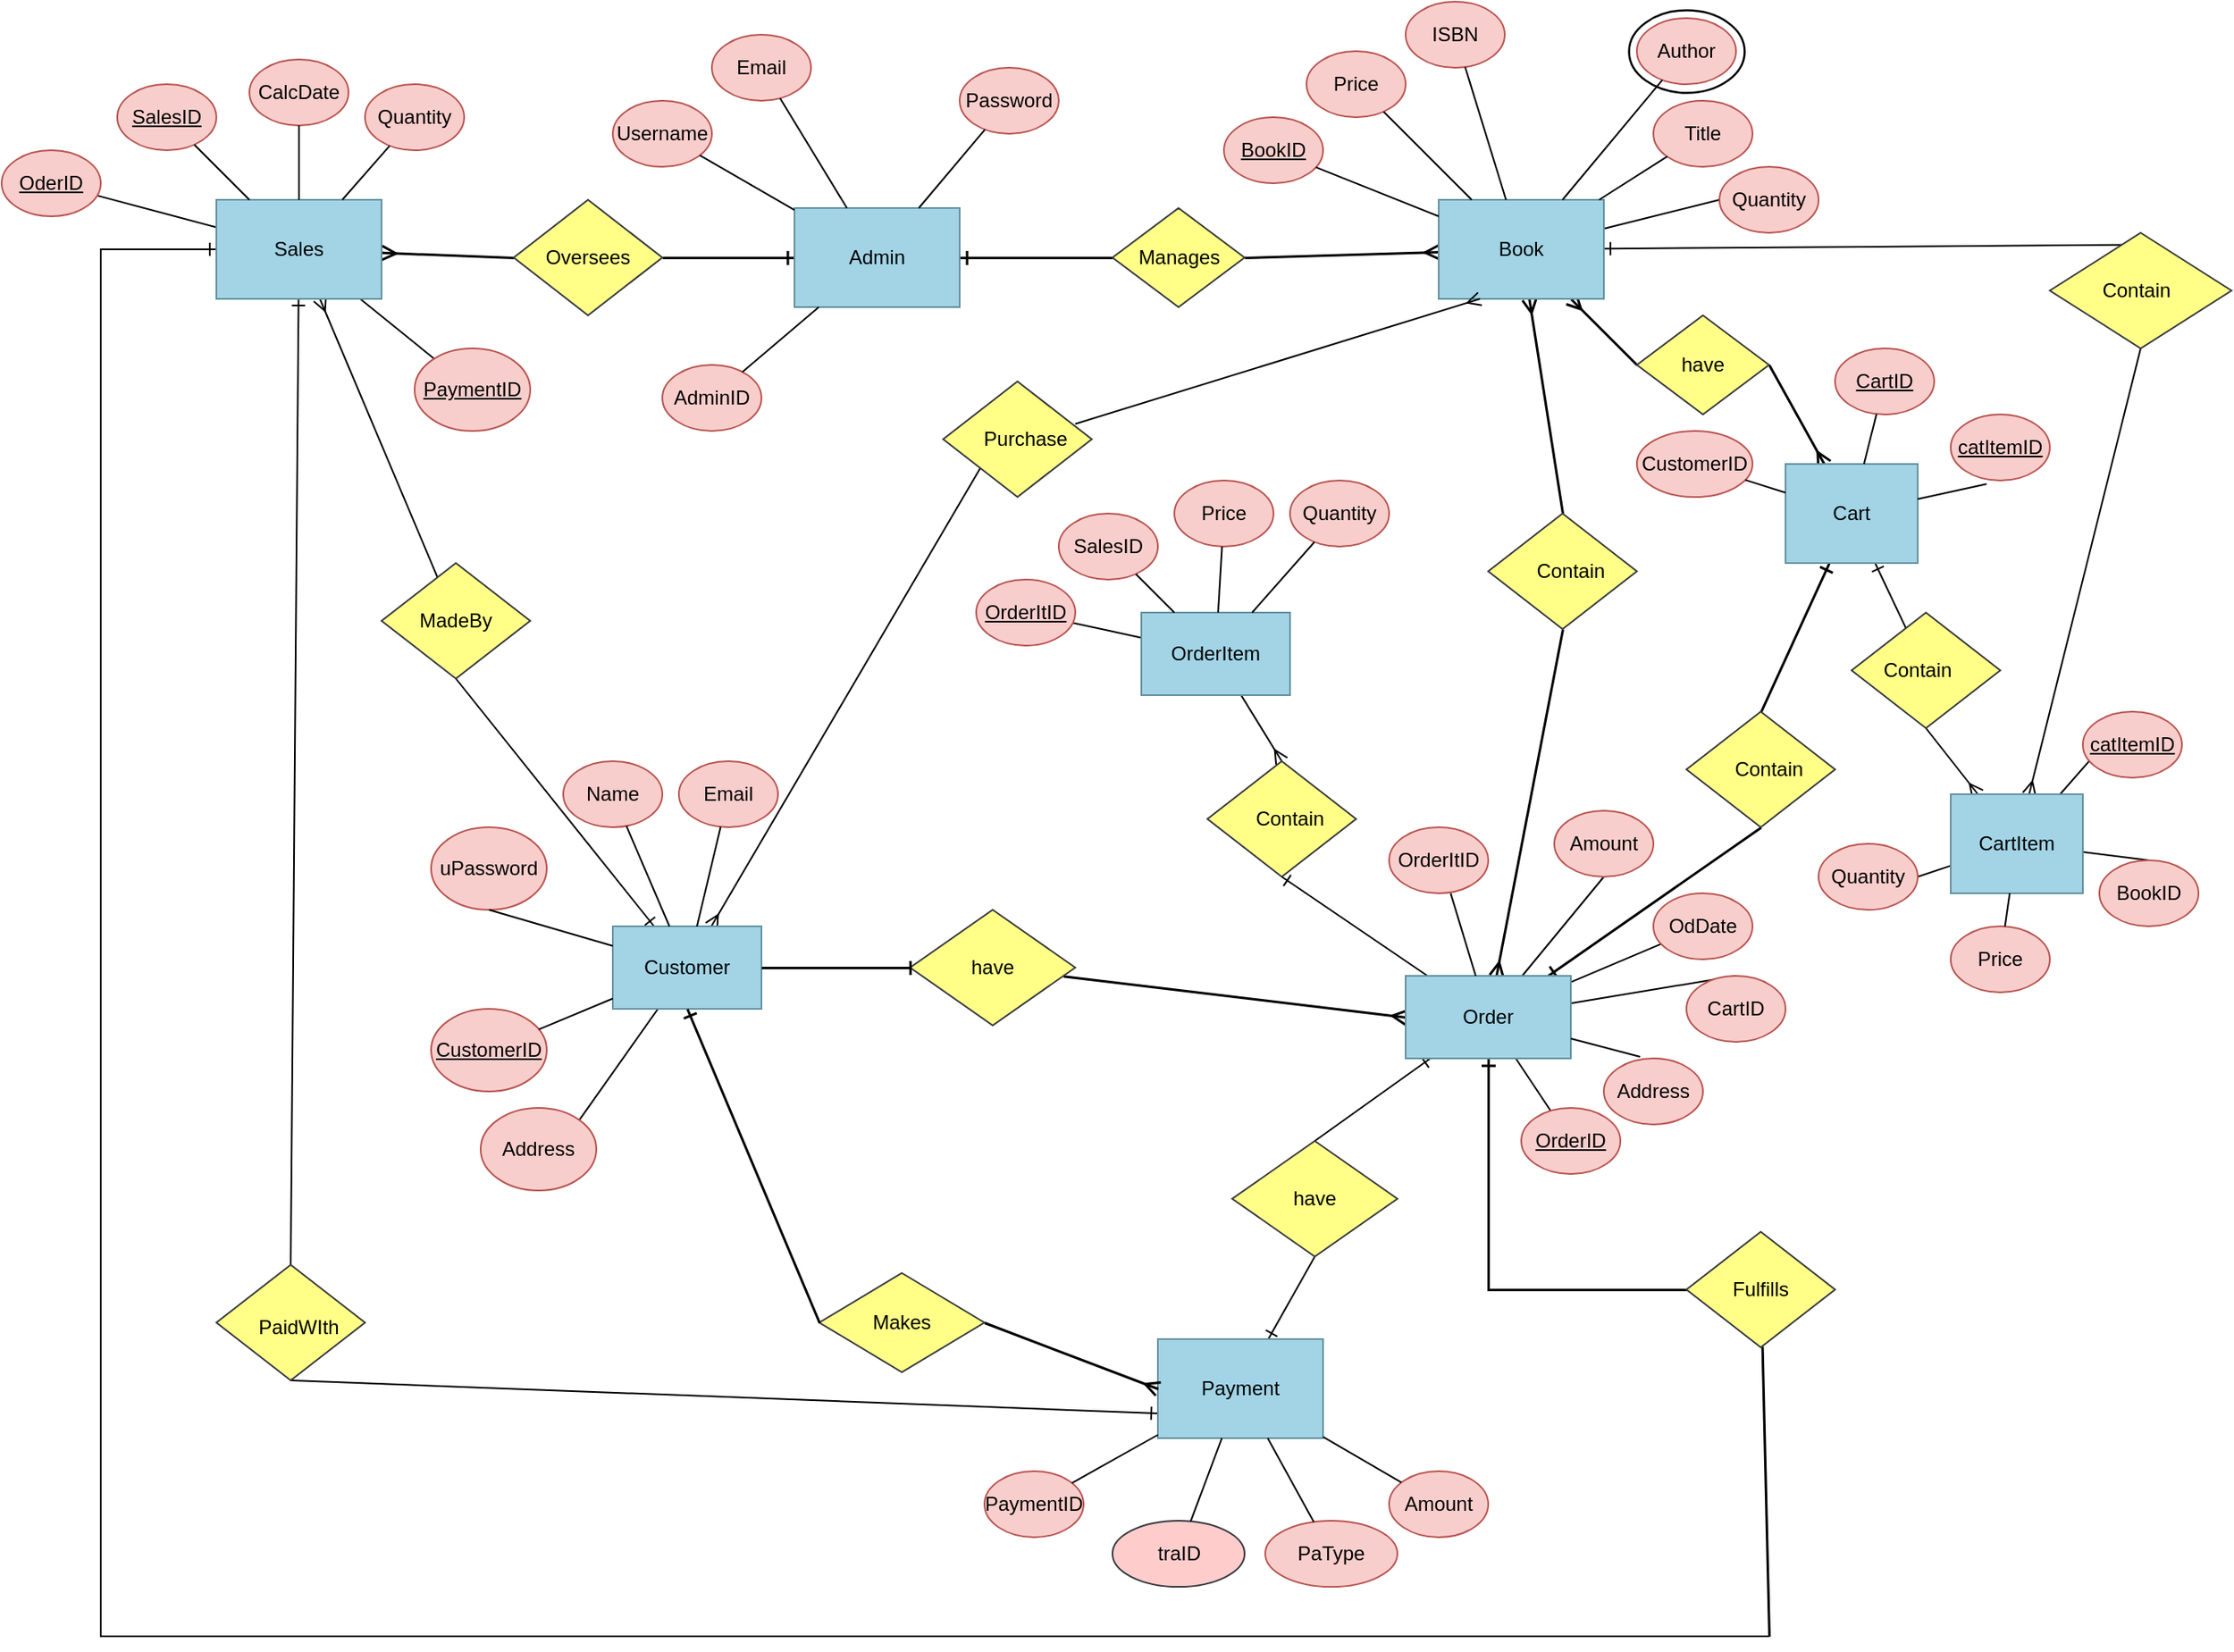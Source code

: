 <mxfile version="26.0.5">
  <diagram name="Page-1" id="VzPi_mZF306RNUpzEbAS">
    <mxGraphModel dx="636" dy="353" grid="1" gridSize="10" guides="1" tooltips="1" connect="1" arrows="1" fold="1" page="0" pageScale="1" pageWidth="980" pageHeight="1390" math="0" shadow="0">
      <root>
        <mxCell id="0" />
        <mxCell id="1" parent="0" />
        <mxCell id="8l0DwlecuzsKciULGluX-1" style="rounded=0;orthogonalLoop=1;jettySize=auto;html=1;endArrow=ERone;endFill=0;strokeWidth=1.5;exitX=1;exitY=0.5;exitDx=0;exitDy=0;" parent="1" source="8l0DwlecuzsKciULGluX-96" target="8l0DwlecuzsKciULGluX-4" edge="1">
          <mxGeometry relative="1" as="geometry" />
        </mxCell>
        <mxCell id="8l0DwlecuzsKciULGluX-3" style="rounded=0;orthogonalLoop=1;jettySize=auto;html=1;endArrow=ERone;endFill=0;strokeWidth=1.5;" parent="1" source="8l0DwlecuzsKciULGluX-13" target="8l0DwlecuzsKciULGluX-4" edge="1">
          <mxGeometry relative="1" as="geometry" />
        </mxCell>
        <mxCell id="8l0DwlecuzsKciULGluX-4" value="Admin" style="rounded=0;whiteSpace=wrap;html=1;fillColor=#a2d4e6;strokeColor=#63919f;" parent="1" vertex="1">
          <mxGeometry x="520" y="285" width="100" height="60" as="geometry" />
        </mxCell>
        <mxCell id="8l0DwlecuzsKciULGluX-5" value="AdminID" style="ellipse;whiteSpace=wrap;html=1;fillColor=#f8cecc;strokeColor=#b85450;" parent="1" vertex="1">
          <mxGeometry x="440" y="380" width="60" height="40" as="geometry" />
        </mxCell>
        <mxCell id="8l0DwlecuzsKciULGluX-6" style="endArrow=none;endFill=0;" parent="1" source="8l0DwlecuzsKciULGluX-4" target="8l0DwlecuzsKciULGluX-5" edge="1">
          <mxGeometry relative="1" as="geometry" />
        </mxCell>
        <mxCell id="8l0DwlecuzsKciULGluX-7" value="Username" style="ellipse;whiteSpace=wrap;html=1;fillColor=#f8cecc;strokeColor=#b85450;" parent="1" vertex="1">
          <mxGeometry x="410" y="220" width="60" height="40" as="geometry" />
        </mxCell>
        <mxCell id="8l0DwlecuzsKciULGluX-8" style="endArrow=none;endFill=0;" parent="1" source="8l0DwlecuzsKciULGluX-4" target="8l0DwlecuzsKciULGluX-7" edge="1">
          <mxGeometry relative="1" as="geometry" />
        </mxCell>
        <mxCell id="8l0DwlecuzsKciULGluX-9" value="Email" style="ellipse;whiteSpace=wrap;html=1;fillColor=#f8cecc;strokeColor=#b85450;" parent="1" vertex="1">
          <mxGeometry x="470" y="180" width="60" height="40" as="geometry" />
        </mxCell>
        <mxCell id="8l0DwlecuzsKciULGluX-10" style="endArrow=none;endFill=0;" parent="1" source="8l0DwlecuzsKciULGluX-4" target="8l0DwlecuzsKciULGluX-9" edge="1">
          <mxGeometry relative="1" as="geometry" />
        </mxCell>
        <mxCell id="8l0DwlecuzsKciULGluX-11" value="Password" style="ellipse;whiteSpace=wrap;html=1;fillColor=#f8cecc;strokeColor=#b85450;" parent="1" vertex="1">
          <mxGeometry x="620" y="200" width="60" height="40" as="geometry" />
        </mxCell>
        <mxCell id="8l0DwlecuzsKciULGluX-12" style="endArrow=none;endFill=0;" parent="1" source="8l0DwlecuzsKciULGluX-4" target="8l0DwlecuzsKciULGluX-11" edge="1">
          <mxGeometry relative="1" as="geometry" />
        </mxCell>
        <mxCell id="8l0DwlecuzsKciULGluX-13" value="Manages" style="rhombus;whiteSpace=wrap;html=1;fillColor=#ffff88;strokeColor=#36393d;" parent="1" vertex="1">
          <mxGeometry x="712.5" y="285" width="80" height="60" as="geometry" />
        </mxCell>
        <mxCell id="8l0DwlecuzsKciULGluX-14" style="rounded=0;orthogonalLoop=1;jettySize=auto;html=1;endArrow=ERmany;endFill=0;exitX=0;exitY=0.5;exitDx=0;exitDy=0;strokeWidth=1.5;" parent="1" source="8l0DwlecuzsKciULGluX-68" target="8l0DwlecuzsKciULGluX-20" edge="1">
          <mxGeometry relative="1" as="geometry" />
        </mxCell>
        <mxCell id="8l0DwlecuzsKciULGluX-16" style="rounded=0;orthogonalLoop=1;jettySize=auto;html=1;endArrow=ERmany;endFill=0;exitX=0.5;exitY=0;exitDx=0;exitDy=0;strokeWidth=1.5;" parent="1" source="8l0DwlecuzsKciULGluX-114" target="8l0DwlecuzsKciULGluX-20" edge="1">
          <mxGeometry relative="1" as="geometry" />
        </mxCell>
        <mxCell id="8l0DwlecuzsKciULGluX-17" style="rounded=0;orthogonalLoop=1;jettySize=auto;html=1;endArrow=ERmany;endFill=0;exitX=1;exitY=0.5;exitDx=0;exitDy=0;strokeWidth=1.5;" parent="1" source="8l0DwlecuzsKciULGluX-13" target="8l0DwlecuzsKciULGluX-20" edge="1">
          <mxGeometry relative="1" as="geometry" />
        </mxCell>
        <mxCell id="8l0DwlecuzsKciULGluX-18" style="rounded=0;orthogonalLoop=1;jettySize=auto;html=1;entryX=0;entryY=0.5;entryDx=0;entryDy=0;endArrow=none;endFill=0;" parent="1" source="8l0DwlecuzsKciULGluX-20" target="8l0DwlecuzsKciULGluX-159" edge="1">
          <mxGeometry relative="1" as="geometry" />
        </mxCell>
        <mxCell id="8l0DwlecuzsKciULGluX-19" style="rounded=0;orthogonalLoop=1;jettySize=auto;html=1;endArrow=ERone;endFill=0;exitX=0.527;exitY=0.103;exitDx=0;exitDy=0;exitPerimeter=0;" parent="1" source="8l0DwlecuzsKciULGluX-162" target="8l0DwlecuzsKciULGluX-20" edge="1">
          <mxGeometry relative="1" as="geometry">
            <mxPoint x="1330" y="290" as="sourcePoint" />
          </mxGeometry>
        </mxCell>
        <mxCell id="8l0DwlecuzsKciULGluX-20" value="Book" style="rounded=0;whiteSpace=wrap;html=1;fillColor=#a2d4e6;strokeColor=#63919f;" parent="1" vertex="1">
          <mxGeometry x="910" y="280" width="100" height="60" as="geometry" />
        </mxCell>
        <mxCell id="8l0DwlecuzsKciULGluX-21" value="&lt;u&gt;BookID&lt;/u&gt;" style="ellipse;whiteSpace=wrap;html=1;fillColor=#f8cecc;strokeColor=#b85450;" parent="1" vertex="1">
          <mxGeometry x="780" y="230" width="60" height="40" as="geometry" />
        </mxCell>
        <mxCell id="8l0DwlecuzsKciULGluX-22" style="endArrow=none;endFill=0;" parent="1" source="8l0DwlecuzsKciULGluX-20" target="8l0DwlecuzsKciULGluX-21" edge="1">
          <mxGeometry relative="1" as="geometry" />
        </mxCell>
        <mxCell id="8l0DwlecuzsKciULGluX-23" value="Title" style="ellipse;whiteSpace=wrap;html=1;fillColor=#f8cecc;strokeColor=#b85450;" parent="1" vertex="1">
          <mxGeometry x="1040" y="220" width="60" height="40" as="geometry" />
        </mxCell>
        <mxCell id="8l0DwlecuzsKciULGluX-24" style="endArrow=none;endFill=0;" parent="1" source="8l0DwlecuzsKciULGluX-20" target="8l0DwlecuzsKciULGluX-23" edge="1">
          <mxGeometry relative="1" as="geometry" />
        </mxCell>
        <mxCell id="8l0DwlecuzsKciULGluX-25" value="ISBN" style="ellipse;whiteSpace=wrap;html=1;fillColor=#f8cecc;strokeColor=#b85450;" parent="1" vertex="1">
          <mxGeometry x="890" y="160" width="60" height="40" as="geometry" />
        </mxCell>
        <mxCell id="8l0DwlecuzsKciULGluX-26" style="endArrow=none;endFill=0;" parent="1" source="8l0DwlecuzsKciULGluX-20" target="8l0DwlecuzsKciULGluX-25" edge="1">
          <mxGeometry relative="1" as="geometry" />
        </mxCell>
        <mxCell id="8l0DwlecuzsKciULGluX-27" value="Price" style="ellipse;whiteSpace=wrap;html=1;fillColor=#f8cecc;strokeColor=#b85450;" parent="1" vertex="1">
          <mxGeometry x="830" y="190" width="60" height="40" as="geometry" />
        </mxCell>
        <mxCell id="8l0DwlecuzsKciULGluX-28" style="endArrow=none;endFill=0;" parent="1" source="8l0DwlecuzsKciULGluX-20" target="8l0DwlecuzsKciULGluX-27" edge="1">
          <mxGeometry relative="1" as="geometry" />
        </mxCell>
        <mxCell id="8l0DwlecuzsKciULGluX-29" value="Author" style="ellipse;whiteSpace=wrap;html=1;fillColor=#f8cecc;strokeColor=#b85450;" parent="1" vertex="1">
          <mxGeometry x="1030" y="170" width="60" height="40" as="geometry" />
        </mxCell>
        <mxCell id="8l0DwlecuzsKciULGluX-30" style="endArrow=none;endFill=0;" parent="1" source="8l0DwlecuzsKciULGluX-20" target="8l0DwlecuzsKciULGluX-29" edge="1">
          <mxGeometry relative="1" as="geometry" />
        </mxCell>
        <mxCell id="8l0DwlecuzsKciULGluX-31" style="rounded=0;orthogonalLoop=1;jettySize=auto;html=1;endArrow=ERone;endFill=0;" parent="1" target="8l0DwlecuzsKciULGluX-33" edge="1">
          <mxGeometry relative="1" as="geometry">
            <mxPoint x="835" y="920" as="sourcePoint" />
          </mxGeometry>
        </mxCell>
        <mxCell id="8l0DwlecuzsKciULGluX-32" style="rounded=0;orthogonalLoop=1;jettySize=auto;html=1;entryX=0;entryY=0.75;entryDx=0;entryDy=0;endArrow=ERone;endFill=0;exitX=0.5;exitY=1;exitDx=0;exitDy=0;" parent="1" source="8l0DwlecuzsKciULGluX-121" target="8l0DwlecuzsKciULGluX-33" edge="1">
          <mxGeometry relative="1" as="geometry">
            <mxPoint x="730" y="1010" as="targetPoint" />
          </mxGeometry>
        </mxCell>
        <mxCell id="8l0DwlecuzsKciULGluX-33" value="Payment" style="rounded=0;whiteSpace=wrap;html=1;fillColor=#a2d4e6;strokeColor=#63919f;" parent="1" vertex="1">
          <mxGeometry x="740" y="970" width="100" height="60" as="geometry" />
        </mxCell>
        <mxCell id="8l0DwlecuzsKciULGluX-34" value="PaymentID" style="ellipse;whiteSpace=wrap;html=1;fillColor=#f8cecc;strokeColor=#b85450;" parent="1" vertex="1">
          <mxGeometry x="635" y="1050" width="60" height="40" as="geometry" />
        </mxCell>
        <mxCell id="8l0DwlecuzsKciULGluX-35" style="endArrow=none;endFill=0;" parent="1" source="8l0DwlecuzsKciULGluX-33" target="8l0DwlecuzsKciULGluX-34" edge="1">
          <mxGeometry relative="1" as="geometry" />
        </mxCell>
        <mxCell id="8l0DwlecuzsKciULGluX-36" value="Amount" style="ellipse;whiteSpace=wrap;html=1;fillColor=#f8cecc;strokeColor=#b85450;" parent="1" vertex="1">
          <mxGeometry x="880" y="1050" width="60" height="40" as="geometry" />
        </mxCell>
        <mxCell id="8l0DwlecuzsKciULGluX-37" style="endArrow=none;endFill=0;" parent="1" source="8l0DwlecuzsKciULGluX-33" target="8l0DwlecuzsKciULGluX-36" edge="1">
          <mxGeometry relative="1" as="geometry" />
        </mxCell>
        <mxCell id="8l0DwlecuzsKciULGluX-38" value="PaType" style="ellipse;whiteSpace=wrap;html=1;fillColor=#f8cecc;strokeColor=#b85450;" parent="1" vertex="1">
          <mxGeometry x="805" y="1080" width="80" height="40" as="geometry" />
        </mxCell>
        <mxCell id="8l0DwlecuzsKciULGluX-39" style="endArrow=none;endFill=0;" parent="1" source="8l0DwlecuzsKciULGluX-33" target="8l0DwlecuzsKciULGluX-38" edge="1">
          <mxGeometry relative="1" as="geometry" />
        </mxCell>
        <mxCell id="8l0DwlecuzsKciULGluX-40" value="traID" style="ellipse;whiteSpace=wrap;html=1;fillColor=#ffcccc;strokeColor=#36393d;" parent="1" vertex="1">
          <mxGeometry x="712.5" y="1080" width="80" height="40" as="geometry" />
        </mxCell>
        <mxCell id="8l0DwlecuzsKciULGluX-41" style="endArrow=none;endFill=0;" parent="1" source="8l0DwlecuzsKciULGluX-33" target="8l0DwlecuzsKciULGluX-40" edge="1">
          <mxGeometry relative="1" as="geometry" />
        </mxCell>
        <mxCell id="8l0DwlecuzsKciULGluX-42" style="rounded=0;orthogonalLoop=1;jettySize=auto;html=1;entryX=1;entryY=0;entryDx=0;entryDy=0;endArrow=none;endFill=0;" parent="1" source="8l0DwlecuzsKciULGluX-45" target="8l0DwlecuzsKciULGluX-111" edge="1">
          <mxGeometry relative="1" as="geometry" />
        </mxCell>
        <mxCell id="8l0DwlecuzsKciULGluX-43" style="rounded=0;orthogonalLoop=1;jettySize=auto;html=1;endArrow=ERmany;endFill=0;exitX=0;exitY=1;exitDx=0;exitDy=0;" parent="1" source="8l0DwlecuzsKciULGluX-116" target="8l0DwlecuzsKciULGluX-45" edge="1">
          <mxGeometry relative="1" as="geometry">
            <mxPoint x="490" y="610" as="sourcePoint" />
          </mxGeometry>
        </mxCell>
        <mxCell id="8l0DwlecuzsKciULGluX-44" style="rounded=0;orthogonalLoop=1;jettySize=auto;html=1;endArrow=ERone;endFill=0;exitX=0.5;exitY=1;exitDx=0;exitDy=0;" parent="1" source="8l0DwlecuzsKciULGluX-119" target="8l0DwlecuzsKciULGluX-45" edge="1">
          <mxGeometry relative="1" as="geometry">
            <mxPoint x="300" y="650" as="sourcePoint" />
          </mxGeometry>
        </mxCell>
        <mxCell id="8l0DwlecuzsKciULGluX-45" value="Customer" style="rounded=0;whiteSpace=wrap;html=1;fillColor=#a2d4e6;strokeColor=#63919f;" parent="1" vertex="1">
          <mxGeometry x="410" y="720" width="90" height="50" as="geometry" />
        </mxCell>
        <mxCell id="8l0DwlecuzsKciULGluX-46" value="&lt;u&gt;CustomerID&lt;/u&gt;" style="ellipse;whiteSpace=wrap;html=1;fillColor=#f8cecc;strokeColor=#b85450;" parent="1" vertex="1">
          <mxGeometry x="300" y="770" width="70" height="50" as="geometry" />
        </mxCell>
        <mxCell id="8l0DwlecuzsKciULGluX-47" style="endArrow=none;endFill=0;" parent="1" source="8l0DwlecuzsKciULGluX-45" target="8l0DwlecuzsKciULGluX-46" edge="1">
          <mxGeometry relative="1" as="geometry" />
        </mxCell>
        <mxCell id="8l0DwlecuzsKciULGluX-48" value="Name" style="ellipse;whiteSpace=wrap;html=1;fillColor=#f8cecc;strokeColor=#b85450;" parent="1" vertex="1">
          <mxGeometry x="380" y="620" width="60" height="40" as="geometry" />
        </mxCell>
        <mxCell id="8l0DwlecuzsKciULGluX-49" style="endArrow=none;endFill=0;" parent="1" source="8l0DwlecuzsKciULGluX-45" target="8l0DwlecuzsKciULGluX-48" edge="1">
          <mxGeometry relative="1" as="geometry" />
        </mxCell>
        <mxCell id="8l0DwlecuzsKciULGluX-50" value="Email" style="ellipse;whiteSpace=wrap;html=1;fillColor=#f8cecc;strokeColor=#b85450;" parent="1" vertex="1">
          <mxGeometry x="450" y="620" width="60" height="40" as="geometry" />
        </mxCell>
        <mxCell id="8l0DwlecuzsKciULGluX-51" style="endArrow=none;endFill=0;" parent="1" source="8l0DwlecuzsKciULGluX-45" target="8l0DwlecuzsKciULGluX-50" edge="1">
          <mxGeometry relative="1" as="geometry" />
        </mxCell>
        <mxCell id="8l0DwlecuzsKciULGluX-52" style="rounded=0;orthogonalLoop=1;jettySize=auto;html=1;entryX=0;entryY=0.5;entryDx=0;entryDy=0;endArrow=ERmany;endFill=0;strokeWidth=1.5;" parent="1" source="8l0DwlecuzsKciULGluX-53" target="8l0DwlecuzsKciULGluX-78" edge="1">
          <mxGeometry relative="1" as="geometry">
            <mxPoint x="820" y="745" as="targetPoint" />
          </mxGeometry>
        </mxCell>
        <mxCell id="8l0DwlecuzsKciULGluX-53" value="" style="rhombus;whiteSpace=wrap;html=1;fillColor=#ffff88;strokeColor=#36393d;" parent="1" vertex="1">
          <mxGeometry x="590" y="710" width="100" height="70" as="geometry" />
        </mxCell>
        <mxCell id="8l0DwlecuzsKciULGluX-54" value="have" style="text;html=1;align=center;verticalAlign=middle;whiteSpace=wrap;rounded=0;" parent="1" vertex="1">
          <mxGeometry x="610" y="730" width="60" height="30" as="geometry" />
        </mxCell>
        <mxCell id="8l0DwlecuzsKciULGluX-55" value="" style="endArrow=baseDash;html=1;rounded=0;entryX=0;entryY=0.5;entryDx=0;entryDy=0;endFill=0;strokeWidth=1.5;" parent="1" target="8l0DwlecuzsKciULGluX-53" edge="1">
          <mxGeometry width="50" height="50" relative="1" as="geometry">
            <mxPoint x="500" y="745" as="sourcePoint" />
            <mxPoint x="590" y="610" as="targetPoint" />
          </mxGeometry>
        </mxCell>
        <mxCell id="8l0DwlecuzsKciULGluX-56" value="" style="rhombus;whiteSpace=wrap;html=1;fillColor=#ffff88;strokeColor=#36393d;" parent="1" vertex="1">
          <mxGeometry x="535" y="930" width="100" height="60" as="geometry" />
        </mxCell>
        <mxCell id="8l0DwlecuzsKciULGluX-57" value="Makes" style="text;html=1;align=center;verticalAlign=middle;whiteSpace=wrap;rounded=0;" parent="1" vertex="1">
          <mxGeometry x="555" y="945" width="60" height="30" as="geometry" />
        </mxCell>
        <mxCell id="8l0DwlecuzsKciULGluX-58" value="" style="endArrow=ERmany;html=1;rounded=0;entryX=0;entryY=0.5;entryDx=0;entryDy=0;exitX=1;exitY=0.5;exitDx=0;exitDy=0;endFill=0;strokeWidth=1.5;" parent="1" source="8l0DwlecuzsKciULGluX-56" target="8l0DwlecuzsKciULGluX-33" edge="1">
          <mxGeometry width="50" height="50" relative="1" as="geometry">
            <mxPoint x="690" y="920" as="sourcePoint" />
            <mxPoint x="740" y="870" as="targetPoint" />
          </mxGeometry>
        </mxCell>
        <mxCell id="8l0DwlecuzsKciULGluX-59" value="" style="endArrow=ERone;html=1;rounded=0;exitX=0;exitY=0.5;exitDx=0;exitDy=0;entryX=0.5;entryY=1;entryDx=0;entryDy=0;endFill=0;strokeWidth=1.5;" parent="1" source="8l0DwlecuzsKciULGluX-56" target="8l0DwlecuzsKciULGluX-45" edge="1">
          <mxGeometry width="50" height="50" relative="1" as="geometry">
            <mxPoint x="740" y="870" as="sourcePoint" />
            <mxPoint x="690" y="920" as="targetPoint" />
          </mxGeometry>
        </mxCell>
        <mxCell id="8l0DwlecuzsKciULGluX-60" style="rounded=0;orthogonalLoop=1;jettySize=auto;html=1;curved=1;strokeColor=default;endArrow=ERmany;endFill=0;exitX=1;exitY=0.5;exitDx=0;exitDy=0;strokeWidth=1.5;" parent="1" source="8l0DwlecuzsKciULGluX-68" target="8l0DwlecuzsKciULGluX-63" edge="1">
          <mxGeometry relative="1" as="geometry" />
        </mxCell>
        <mxCell id="8l0DwlecuzsKciULGluX-61" style="rounded=0;orthogonalLoop=1;jettySize=auto;html=1;endArrow=ERone;endFill=0;strokeWidth=1.5;exitX=0.5;exitY=0;exitDx=0;exitDy=0;" parent="1" source="8l0DwlecuzsKciULGluX-127" target="8l0DwlecuzsKciULGluX-63" edge="1">
          <mxGeometry relative="1" as="geometry" />
        </mxCell>
        <mxCell id="8l0DwlecuzsKciULGluX-62" style="rounded=0;orthogonalLoop=1;jettySize=auto;html=1;endArrow=ERone;endFill=0;" parent="1" source="8l0DwlecuzsKciULGluX-138" target="8l0DwlecuzsKciULGluX-63" edge="1">
          <mxGeometry relative="1" as="geometry" />
        </mxCell>
        <mxCell id="8l0DwlecuzsKciULGluX-63" value="Cart" style="rounded=0;whiteSpace=wrap;html=1;fillColor=#a2d4e6;strokeColor=#63919f;" parent="1" vertex="1">
          <mxGeometry x="1120" y="440" width="80" height="60" as="geometry" />
        </mxCell>
        <mxCell id="8l0DwlecuzsKciULGluX-64" value="&lt;u&gt;CartID&lt;/u&gt;" style="ellipse;whiteSpace=wrap;html=1;fillColor=#f8cecc;strokeColor=#b85450;" parent="1" vertex="1">
          <mxGeometry x="1150" y="370" width="60" height="40" as="geometry" />
        </mxCell>
        <mxCell id="8l0DwlecuzsKciULGluX-65" style="endArrow=none;endFill=0;" parent="1" source="8l0DwlecuzsKciULGluX-63" target="8l0DwlecuzsKciULGluX-64" edge="1">
          <mxGeometry relative="1" as="geometry" />
        </mxCell>
        <mxCell id="8l0DwlecuzsKciULGluX-66" value="CustomerID" style="ellipse;whiteSpace=wrap;html=1;fillColor=#f8cecc;strokeColor=#b85450;" parent="1" vertex="1">
          <mxGeometry x="1030" y="420" width="70" height="40" as="geometry" />
        </mxCell>
        <mxCell id="8l0DwlecuzsKciULGluX-67" style="endArrow=none;endFill=0;" parent="1" source="8l0DwlecuzsKciULGluX-63" target="8l0DwlecuzsKciULGluX-66" edge="1">
          <mxGeometry relative="1" as="geometry" />
        </mxCell>
        <mxCell id="8l0DwlecuzsKciULGluX-68" value="have" style="rhombus;whiteSpace=wrap;html=1;fillColor=#ffff88;strokeColor=#36393d;" parent="1" vertex="1">
          <mxGeometry x="1030" y="350" width="80" height="60" as="geometry" />
        </mxCell>
        <mxCell id="8l0DwlecuzsKciULGluX-69" style="rounded=0;orthogonalLoop=1;jettySize=auto;html=1;endArrow=none;endFill=0;" parent="1" source="8l0DwlecuzsKciULGluX-78" target="8l0DwlecuzsKciULGluX-82" edge="1">
          <mxGeometry relative="1" as="geometry" />
        </mxCell>
        <mxCell id="8l0DwlecuzsKciULGluX-70" style="rounded=0;orthogonalLoop=1;jettySize=auto;html=1;endArrow=none;endFill=0;" parent="1" source="8l0DwlecuzsKciULGluX-78" target="8l0DwlecuzsKciULGluX-81" edge="1">
          <mxGeometry relative="1" as="geometry" />
        </mxCell>
        <mxCell id="8l0DwlecuzsKciULGluX-71" style="rounded=0;orthogonalLoop=1;jettySize=auto;html=1;entryX=0.5;entryY=0;entryDx=0;entryDy=0;endArrow=none;endFill=0;" parent="1" source="8l0DwlecuzsKciULGluX-78" target="8l0DwlecuzsKciULGluX-109" edge="1">
          <mxGeometry relative="1" as="geometry" />
        </mxCell>
        <mxCell id="8l0DwlecuzsKciULGluX-72" style="rounded=0;orthogonalLoop=1;jettySize=auto;html=1;entryX=0.5;entryY=1;entryDx=0;entryDy=0;endArrow=none;endFill=0;" parent="1" source="8l0DwlecuzsKciULGluX-78" target="8l0DwlecuzsKciULGluX-79" edge="1">
          <mxGeometry relative="1" as="geometry">
            <mxPoint x="850" y="640" as="targetPoint" />
          </mxGeometry>
        </mxCell>
        <mxCell id="8l0DwlecuzsKciULGluX-73" style="rounded=0;orthogonalLoop=1;jettySize=auto;html=1;endArrow=ERone;endFill=0;exitX=0.5;exitY=0;exitDx=0;exitDy=0;" parent="1" source="8l0DwlecuzsKciULGluX-112" target="8l0DwlecuzsKciULGluX-78" edge="1">
          <mxGeometry relative="1" as="geometry" />
        </mxCell>
        <mxCell id="8l0DwlecuzsKciULGluX-74" style="rounded=0;orthogonalLoop=1;jettySize=auto;html=1;endArrow=ERmany;endFill=0;exitX=0.5;exitY=1;exitDx=0;exitDy=0;strokeWidth=1.5;" parent="1" source="8l0DwlecuzsKciULGluX-114" target="8l0DwlecuzsKciULGluX-78" edge="1">
          <mxGeometry relative="1" as="geometry" />
        </mxCell>
        <mxCell id="8l0DwlecuzsKciULGluX-75" style="edgeStyle=orthogonalEdgeStyle;rounded=0;orthogonalLoop=1;jettySize=auto;html=1;endArrow=ERone;endFill=0;strokeWidth=1.5;" parent="1" source="8l0DwlecuzsKciULGluX-124" target="8l0DwlecuzsKciULGluX-78" edge="1">
          <mxGeometry relative="1" as="geometry" />
        </mxCell>
        <mxCell id="8l0DwlecuzsKciULGluX-76" style="rounded=0;orthogonalLoop=1;jettySize=auto;html=1;endArrow=ERone;endFill=0;strokeWidth=1.5;exitX=0.5;exitY=1;exitDx=0;exitDy=0;" parent="1" source="8l0DwlecuzsKciULGluX-127" target="8l0DwlecuzsKciULGluX-78" edge="1">
          <mxGeometry relative="1" as="geometry" />
        </mxCell>
        <mxCell id="8l0DwlecuzsKciULGluX-77" style="rounded=0;orthogonalLoop=1;jettySize=auto;html=1;entryX=0.5;entryY=1;entryDx=0;entryDy=0;endArrow=ERone;endFill=0;" parent="1" source="8l0DwlecuzsKciULGluX-78" target="8l0DwlecuzsKciULGluX-155" edge="1">
          <mxGeometry relative="1" as="geometry">
            <mxPoint x="840" y="680" as="targetPoint" />
          </mxGeometry>
        </mxCell>
        <mxCell id="8l0DwlecuzsKciULGluX-78" value="Order" style="rounded=0;whiteSpace=wrap;html=1;fillColor=#a2d4e6;strokeColor=#63919f;" parent="1" vertex="1">
          <mxGeometry x="890" y="750" width="100" height="50" as="geometry" />
        </mxCell>
        <mxCell id="8l0DwlecuzsKciULGluX-79" value="Amount" style="ellipse;whiteSpace=wrap;html=1;fillColor=#f8cecc;strokeColor=#b85450;" parent="1" vertex="1">
          <mxGeometry x="980" y="650" width="60" height="40" as="geometry" />
        </mxCell>
        <mxCell id="8l0DwlecuzsKciULGluX-80" value="Address" style="ellipse;whiteSpace=wrap;html=1;fillColor=#f8cecc;strokeColor=#b85450;" parent="1" vertex="1">
          <mxGeometry x="1010" y="800" width="60" height="40" as="geometry" />
        </mxCell>
        <mxCell id="8l0DwlecuzsKciULGluX-81" value="OdDate" style="ellipse;whiteSpace=wrap;html=1;fillColor=#f8cecc;strokeColor=#b85450;" parent="1" vertex="1">
          <mxGeometry x="1040" y="700" width="60" height="40" as="geometry" />
        </mxCell>
        <mxCell id="8l0DwlecuzsKciULGluX-82" value="&lt;u&gt;OrderID&lt;/u&gt;" style="ellipse;whiteSpace=wrap;html=1;fillColor=#f8cecc;strokeColor=#b85450;" parent="1" vertex="1">
          <mxGeometry x="960" y="830" width="60" height="40" as="geometry" />
        </mxCell>
        <mxCell id="8l0DwlecuzsKciULGluX-83" style="rounded=0;orthogonalLoop=1;jettySize=auto;html=1;endArrow=ERmany;endFill=0;strokeWidth=1.5;exitX=0;exitY=0.5;exitDx=0;exitDy=0;" parent="1" source="8l0DwlecuzsKciULGluX-96" target="8l0DwlecuzsKciULGluX-89" edge="1">
          <mxGeometry relative="1" as="geometry" />
        </mxCell>
        <mxCell id="8l0DwlecuzsKciULGluX-84" style="rounded=0;orthogonalLoop=1;jettySize=auto;html=1;endArrow=ERmany;endFill=0;" parent="1" source="8l0DwlecuzsKciULGluX-119" target="8l0DwlecuzsKciULGluX-89" edge="1">
          <mxGeometry relative="1" as="geometry" />
        </mxCell>
        <mxCell id="8l0DwlecuzsKciULGluX-85" style="rounded=0;orthogonalLoop=1;jettySize=auto;html=1;endArrow=ERone;endFill=0;exitX=0.5;exitY=0;exitDx=0;exitDy=0;" parent="1" source="8l0DwlecuzsKciULGluX-121" target="8l0DwlecuzsKciULGluX-89" edge="1">
          <mxGeometry relative="1" as="geometry" />
        </mxCell>
        <mxCell id="8l0DwlecuzsKciULGluX-86" style="edgeStyle=orthogonalEdgeStyle;rounded=0;orthogonalLoop=1;jettySize=auto;html=1;endArrow=ERone;endFill=0;" parent="1" target="8l0DwlecuzsKciULGluX-89" edge="1">
          <mxGeometry relative="1" as="geometry">
            <mxPoint x="110" y="1150" as="sourcePoint" />
            <Array as="points">
              <mxPoint x="110" y="1150" />
              <mxPoint x="100" y="1150" />
              <mxPoint x="100" y="310" />
            </Array>
          </mxGeometry>
        </mxCell>
        <mxCell id="8l0DwlecuzsKciULGluX-87" style="rounded=0;orthogonalLoop=1;jettySize=auto;html=1;endArrow=none;endFill=0;" parent="1" source="8l0DwlecuzsKciULGluX-89" target="8l0DwlecuzsKciULGluX-130" edge="1">
          <mxGeometry relative="1" as="geometry" />
        </mxCell>
        <mxCell id="8l0DwlecuzsKciULGluX-88" style="rounded=0;orthogonalLoop=1;jettySize=auto;html=1;endArrow=none;endFill=0;" parent="1" source="8l0DwlecuzsKciULGluX-89" target="8l0DwlecuzsKciULGluX-131" edge="1">
          <mxGeometry relative="1" as="geometry" />
        </mxCell>
        <mxCell id="8l0DwlecuzsKciULGluX-89" value="Sales" style="rounded=0;whiteSpace=wrap;html=1;fillColor=#a2d4e6;strokeColor=#63919f;" parent="1" vertex="1">
          <mxGeometry x="170" y="280" width="100" height="60" as="geometry" />
        </mxCell>
        <mxCell id="8l0DwlecuzsKciULGluX-90" value="&lt;u&gt;SalesID&lt;/u&gt;" style="ellipse;whiteSpace=wrap;html=1;fillColor=#f8cecc;strokeColor=#b85450;" parent="1" vertex="1">
          <mxGeometry x="110" y="210" width="60" height="40" as="geometry" />
        </mxCell>
        <mxCell id="8l0DwlecuzsKciULGluX-91" style="endArrow=none;endFill=0;" parent="1" source="8l0DwlecuzsKciULGluX-89" target="8l0DwlecuzsKciULGluX-90" edge="1">
          <mxGeometry relative="1" as="geometry" />
        </mxCell>
        <mxCell id="8l0DwlecuzsKciULGluX-92" value="Quantity" style="ellipse;whiteSpace=wrap;html=1;fillColor=#f8cecc;strokeColor=#b85450;" parent="1" vertex="1">
          <mxGeometry x="260" y="210" width="60" height="40" as="geometry" />
        </mxCell>
        <mxCell id="8l0DwlecuzsKciULGluX-93" style="endArrow=none;endFill=0;" parent="1" source="8l0DwlecuzsKciULGluX-89" target="8l0DwlecuzsKciULGluX-92" edge="1">
          <mxGeometry relative="1" as="geometry" />
        </mxCell>
        <mxCell id="8l0DwlecuzsKciULGluX-94" value="CalcDate" style="ellipse;whiteSpace=wrap;html=1;fillColor=#f8cecc;strokeColor=#b85450;" parent="1" vertex="1">
          <mxGeometry x="190" y="195" width="60" height="40" as="geometry" />
        </mxCell>
        <mxCell id="8l0DwlecuzsKciULGluX-95" style="endArrow=none;endFill=0;" parent="1" source="8l0DwlecuzsKciULGluX-89" target="8l0DwlecuzsKciULGluX-94" edge="1">
          <mxGeometry relative="1" as="geometry" />
        </mxCell>
        <mxCell id="8l0DwlecuzsKciULGluX-96" value="" style="rhombus;whiteSpace=wrap;html=1;fillColor=#ffff88;strokeColor=#36393d;" parent="1" vertex="1">
          <mxGeometry x="350" y="280" width="90" height="70" as="geometry" />
        </mxCell>
        <mxCell id="8l0DwlecuzsKciULGluX-97" value="Oversees" style="text;html=1;align=center;verticalAlign=middle;whiteSpace=wrap;rounded=0;" parent="1" vertex="1">
          <mxGeometry x="365" y="300" width="60" height="30" as="geometry" />
        </mxCell>
        <mxCell id="8l0DwlecuzsKciULGluX-109" value="CartID" style="ellipse;whiteSpace=wrap;html=1;fillColor=#f8cecc;strokeColor=#b85450;" parent="1" vertex="1">
          <mxGeometry x="1060" y="750" width="60" height="40" as="geometry" />
        </mxCell>
        <mxCell id="8l0DwlecuzsKciULGluX-110" style="rounded=0;orthogonalLoop=1;jettySize=auto;html=1;entryX=0.365;entryY=-0.026;entryDx=0;entryDy=0;entryPerimeter=0;endArrow=none;endFill=0;" parent="1" source="8l0DwlecuzsKciULGluX-78" target="8l0DwlecuzsKciULGluX-80" edge="1">
          <mxGeometry relative="1" as="geometry" />
        </mxCell>
        <mxCell id="8l0DwlecuzsKciULGluX-111" value="Address" style="ellipse;whiteSpace=wrap;html=1;fillColor=#f8cecc;strokeColor=#b85450;" parent="1" vertex="1">
          <mxGeometry x="330" y="830" width="70" height="50" as="geometry" />
        </mxCell>
        <mxCell id="8l0DwlecuzsKciULGluX-112" value="" style="rhombus;whiteSpace=wrap;html=1;fillColor=#ffff88;strokeColor=#36393d;" parent="1" vertex="1">
          <mxGeometry x="785" y="850" width="100" height="70" as="geometry" />
        </mxCell>
        <mxCell id="8l0DwlecuzsKciULGluX-113" value="have" style="text;html=1;align=center;verticalAlign=middle;whiteSpace=wrap;rounded=0;" parent="1" vertex="1">
          <mxGeometry x="805" y="870" width="60" height="30" as="geometry" />
        </mxCell>
        <mxCell id="8l0DwlecuzsKciULGluX-114" value="" style="rhombus;whiteSpace=wrap;html=1;fillColor=#ffff88;strokeColor=#36393d;" parent="1" vertex="1">
          <mxGeometry x="940" y="470" width="90" height="70" as="geometry" />
        </mxCell>
        <mxCell id="8l0DwlecuzsKciULGluX-115" value="Contain" style="text;html=1;align=center;verticalAlign=middle;whiteSpace=wrap;rounded=0;" parent="1" vertex="1">
          <mxGeometry x="960" y="490" width="60" height="30" as="geometry" />
        </mxCell>
        <mxCell id="8l0DwlecuzsKciULGluX-116" value="" style="rhombus;whiteSpace=wrap;html=1;fillColor=#ffff88;strokeColor=#36393d;" parent="1" vertex="1">
          <mxGeometry x="610" y="390" width="90" height="70" as="geometry" />
        </mxCell>
        <mxCell id="8l0DwlecuzsKciULGluX-117" style="rounded=0;orthogonalLoop=1;jettySize=auto;html=1;entryX=0.25;entryY=1;entryDx=0;entryDy=0;endArrow=ERmany;endFill=0;" parent="1" source="8l0DwlecuzsKciULGluX-118" target="8l0DwlecuzsKciULGluX-20" edge="1">
          <mxGeometry relative="1" as="geometry" />
        </mxCell>
        <mxCell id="8l0DwlecuzsKciULGluX-118" value="Purchase" style="text;html=1;align=center;verticalAlign=middle;whiteSpace=wrap;rounded=0;" parent="1" vertex="1">
          <mxGeometry x="630" y="410" width="60" height="30" as="geometry" />
        </mxCell>
        <mxCell id="8l0DwlecuzsKciULGluX-119" value="" style="rhombus;whiteSpace=wrap;html=1;fillColor=#ffff88;strokeColor=#36393d;" parent="1" vertex="1">
          <mxGeometry x="270" y="500" width="90" height="70" as="geometry" />
        </mxCell>
        <mxCell id="8l0DwlecuzsKciULGluX-120" value="MadeBy" style="text;html=1;align=center;verticalAlign=middle;whiteSpace=wrap;rounded=0;" parent="1" vertex="1">
          <mxGeometry x="285" y="520" width="60" height="30" as="geometry" />
        </mxCell>
        <mxCell id="8l0DwlecuzsKciULGluX-121" value="" style="rhombus;whiteSpace=wrap;html=1;fillColor=#ffff88;strokeColor=#36393d;" parent="1" vertex="1">
          <mxGeometry x="170" y="925" width="90" height="70" as="geometry" />
        </mxCell>
        <mxCell id="8l0DwlecuzsKciULGluX-122" value="PaidWIth" style="text;html=1;align=center;verticalAlign=middle;whiteSpace=wrap;rounded=0;" parent="1" vertex="1">
          <mxGeometry x="190" y="945" width="60" height="35" as="geometry" />
        </mxCell>
        <mxCell id="8l0DwlecuzsKciULGluX-123" style="rounded=0;orthogonalLoop=1;jettySize=auto;html=1;endArrow=none;endFill=0;strokeWidth=1.5;" parent="1" source="8l0DwlecuzsKciULGluX-124" edge="1">
          <mxGeometry relative="1" as="geometry">
            <mxPoint x="1110" y="1150" as="targetPoint" />
          </mxGeometry>
        </mxCell>
        <mxCell id="8l0DwlecuzsKciULGluX-124" value="" style="rhombus;whiteSpace=wrap;html=1;fillColor=#ffff88;strokeColor=#36393d;" parent="1" vertex="1">
          <mxGeometry x="1060" y="905" width="90" height="70" as="geometry" />
        </mxCell>
        <mxCell id="8l0DwlecuzsKciULGluX-125" value="Fulfills" style="text;html=1;align=center;verticalAlign=middle;whiteSpace=wrap;rounded=0;" parent="1" vertex="1">
          <mxGeometry x="1075" y="925" width="60" height="30" as="geometry" />
        </mxCell>
        <mxCell id="8l0DwlecuzsKciULGluX-126" value="" style="endArrow=none;html=1;rounded=0;" parent="1" edge="1">
          <mxGeometry width="50" height="50" relative="1" as="geometry">
            <mxPoint x="100" y="1150" as="sourcePoint" />
            <mxPoint x="1110" y="1150" as="targetPoint" />
          </mxGeometry>
        </mxCell>
        <mxCell id="8l0DwlecuzsKciULGluX-127" value="" style="rhombus;whiteSpace=wrap;html=1;fillColor=#ffff88;strokeColor=#36393d;" parent="1" vertex="1">
          <mxGeometry x="1060" y="590" width="90" height="70" as="geometry" />
        </mxCell>
        <mxCell id="8l0DwlecuzsKciULGluX-128" value="Contain" style="text;html=1;align=center;verticalAlign=middle;whiteSpace=wrap;rounded=0;" parent="1" vertex="1">
          <mxGeometry x="1080" y="610" width="60" height="30" as="geometry" />
        </mxCell>
        <mxCell id="8l0DwlecuzsKciULGluX-129" value="" style="ellipse;whiteSpace=wrap;html=1;fillColor=none;strokeWidth=1.25;" parent="1" vertex="1">
          <mxGeometry x="1025" y="165" width="70" height="50" as="geometry" />
        </mxCell>
        <mxCell id="8l0DwlecuzsKciULGluX-130" value="&lt;u&gt;OderID&lt;/u&gt;" style="ellipse;whiteSpace=wrap;html=1;fillColor=#f8cecc;strokeColor=#b85450;" parent="1" vertex="1">
          <mxGeometry x="40" y="250" width="60" height="40" as="geometry" />
        </mxCell>
        <mxCell id="8l0DwlecuzsKciULGluX-131" value="&lt;u&gt;PaymentID&lt;/u&gt;" style="ellipse;whiteSpace=wrap;html=1;fillColor=#f8cecc;strokeColor=#b85450;" parent="1" vertex="1">
          <mxGeometry x="290" y="370" width="70" height="50" as="geometry" />
        </mxCell>
        <mxCell id="8l0DwlecuzsKciULGluX-132" style="rounded=0;orthogonalLoop=1;jettySize=auto;html=1;endArrow=ERmany;endFill=0;exitX=0.5;exitY=1;exitDx=0;exitDy=0;" parent="1" source="8l0DwlecuzsKciULGluX-138" target="8l0DwlecuzsKciULGluX-137" edge="1">
          <mxGeometry relative="1" as="geometry" />
        </mxCell>
        <mxCell id="8l0DwlecuzsKciULGluX-133" style="rounded=0;orthogonalLoop=1;jettySize=auto;html=1;entryX=1;entryY=0.5;entryDx=0;entryDy=0;endArrow=none;endFill=0;" parent="1" source="8l0DwlecuzsKciULGluX-137" target="8l0DwlecuzsKciULGluX-140" edge="1">
          <mxGeometry relative="1" as="geometry" />
        </mxCell>
        <mxCell id="8l0DwlecuzsKciULGluX-134" style="rounded=0;orthogonalLoop=1;jettySize=auto;html=1;entryX=0.5;entryY=0;entryDx=0;entryDy=0;endArrow=none;endFill=0;" parent="1" source="8l0DwlecuzsKciULGluX-137" target="8l0DwlecuzsKciULGluX-142" edge="1">
          <mxGeometry relative="1" as="geometry" />
        </mxCell>
        <mxCell id="8l0DwlecuzsKciULGluX-135" style="rounded=0;orthogonalLoop=1;jettySize=auto;html=1;entryX=0.5;entryY=0;entryDx=0;entryDy=0;endArrow=none;endFill=0;" parent="1" source="8l0DwlecuzsKciULGluX-137" target="8l0DwlecuzsKciULGluX-143" edge="1">
          <mxGeometry relative="1" as="geometry" />
        </mxCell>
        <mxCell id="8l0DwlecuzsKciULGluX-136" style="rounded=0;orthogonalLoop=1;jettySize=auto;html=1;endArrow=ERmany;endFill=0;exitX=0.5;exitY=1;exitDx=0;exitDy=0;" parent="1" source="8l0DwlecuzsKciULGluX-162" target="8l0DwlecuzsKciULGluX-137" edge="1">
          <mxGeometry relative="1" as="geometry" />
        </mxCell>
        <mxCell id="8l0DwlecuzsKciULGluX-137" value="CartItem" style="rounded=0;whiteSpace=wrap;html=1;fillColor=#a2d4e6;strokeColor=#63919f;" parent="1" vertex="1">
          <mxGeometry x="1220" y="640" width="80" height="60" as="geometry" />
        </mxCell>
        <mxCell id="8l0DwlecuzsKciULGluX-138" value="" style="rhombus;whiteSpace=wrap;html=1;fillColor=#ffff88;strokeColor=#36393d;" parent="1" vertex="1">
          <mxGeometry x="1160" y="530" width="90" height="70" as="geometry" />
        </mxCell>
        <mxCell id="8l0DwlecuzsKciULGluX-139" value="Contain" style="text;html=1;align=center;verticalAlign=middle;whiteSpace=wrap;rounded=0;" parent="1" vertex="1">
          <mxGeometry x="1170" y="550" width="60" height="30" as="geometry" />
        </mxCell>
        <mxCell id="8l0DwlecuzsKciULGluX-140" value="Quantity" style="ellipse;whiteSpace=wrap;html=1;fillColor=#f8cecc;strokeColor=#b85450;" parent="1" vertex="1">
          <mxGeometry x="1140" y="670" width="60" height="40" as="geometry" />
        </mxCell>
        <mxCell id="8l0DwlecuzsKciULGluX-141" value="Price" style="ellipse;whiteSpace=wrap;html=1;fillColor=#f8cecc;strokeColor=#b85450;" parent="1" vertex="1">
          <mxGeometry x="1220" y="720" width="60" height="40" as="geometry" />
        </mxCell>
        <mxCell id="8l0DwlecuzsKciULGluX-142" value="BookID" style="ellipse;whiteSpace=wrap;html=1;fillColor=#f8cecc;strokeColor=#b85450;" parent="1" vertex="1">
          <mxGeometry x="1310" y="680" width="60" height="40" as="geometry" />
        </mxCell>
        <mxCell id="8l0DwlecuzsKciULGluX-143" value="&lt;u&gt;catItemID&lt;/u&gt;" style="ellipse;whiteSpace=wrap;html=1;fillColor=#f8cecc;strokeColor=#b85450;" parent="1" vertex="1">
          <mxGeometry x="1300" y="590" width="60" height="40" as="geometry" />
        </mxCell>
        <mxCell id="8l0DwlecuzsKciULGluX-144" style="rounded=0;orthogonalLoop=1;jettySize=auto;html=1;endArrow=none;endFill=0;" parent="1" source="8l0DwlecuzsKciULGluX-137" target="8l0DwlecuzsKciULGluX-141" edge="1">
          <mxGeometry relative="1" as="geometry" />
        </mxCell>
        <mxCell id="8l0DwlecuzsKciULGluX-145" style="rounded=0;orthogonalLoop=1;jettySize=auto;html=1;endArrow=none;endFill=0;" parent="1" source="8l0DwlecuzsKciULGluX-147" target="8l0DwlecuzsKciULGluX-154" edge="1">
          <mxGeometry relative="1" as="geometry" />
        </mxCell>
        <mxCell id="8l0DwlecuzsKciULGluX-146" style="rounded=0;orthogonalLoop=1;jettySize=auto;html=1;entryX=0.5;entryY=0;entryDx=0;entryDy=0;endArrow=ERmany;endFill=0;" parent="1" source="8l0DwlecuzsKciULGluX-147" target="8l0DwlecuzsKciULGluX-155" edge="1">
          <mxGeometry relative="1" as="geometry" />
        </mxCell>
        <mxCell id="8l0DwlecuzsKciULGluX-147" value="OrderItem" style="rounded=0;whiteSpace=wrap;html=1;fillColor=#a2d4e6;strokeColor=#63919f;" parent="1" vertex="1">
          <mxGeometry x="730" y="530" width="90" height="50" as="geometry" />
        </mxCell>
        <mxCell id="8l0DwlecuzsKciULGluX-148" value="SalesID" style="ellipse;whiteSpace=wrap;html=1;fillColor=#f8cecc;strokeColor=#b85450;" parent="1" vertex="1">
          <mxGeometry x="680" y="470" width="60" height="40" as="geometry" />
        </mxCell>
        <mxCell id="8l0DwlecuzsKciULGluX-149" style="endArrow=none;endFill=0;" parent="1" source="8l0DwlecuzsKciULGluX-147" target="8l0DwlecuzsKciULGluX-148" edge="1">
          <mxGeometry relative="1" as="geometry" />
        </mxCell>
        <mxCell id="8l0DwlecuzsKciULGluX-150" value="Quantity" style="ellipse;whiteSpace=wrap;html=1;fillColor=#f8cecc;strokeColor=#b85450;" parent="1" vertex="1">
          <mxGeometry x="820" y="450" width="60" height="40" as="geometry" />
        </mxCell>
        <mxCell id="8l0DwlecuzsKciULGluX-151" style="endArrow=none;endFill=0;" parent="1" source="8l0DwlecuzsKciULGluX-147" target="8l0DwlecuzsKciULGluX-150" edge="1">
          <mxGeometry relative="1" as="geometry" />
        </mxCell>
        <mxCell id="8l0DwlecuzsKciULGluX-152" value="Price" style="ellipse;whiteSpace=wrap;html=1;fillColor=#f8cecc;strokeColor=#b85450;" parent="1" vertex="1">
          <mxGeometry x="750" y="450" width="60" height="40" as="geometry" />
        </mxCell>
        <mxCell id="8l0DwlecuzsKciULGluX-153" style="endArrow=none;endFill=0;" parent="1" source="8l0DwlecuzsKciULGluX-147" target="8l0DwlecuzsKciULGluX-152" edge="1">
          <mxGeometry relative="1" as="geometry" />
        </mxCell>
        <mxCell id="8l0DwlecuzsKciULGluX-154" value="&lt;u&gt;OrderItID&lt;/u&gt;" style="ellipse;whiteSpace=wrap;html=1;fillColor=#f8cecc;strokeColor=#b85450;" parent="1" vertex="1">
          <mxGeometry x="630" y="510" width="60" height="40" as="geometry" />
        </mxCell>
        <mxCell id="8l0DwlecuzsKciULGluX-155" value="" style="rhombus;whiteSpace=wrap;html=1;fillColor=#ffff88;strokeColor=#36393d;" parent="1" vertex="1">
          <mxGeometry x="770" y="620" width="90" height="70" as="geometry" />
        </mxCell>
        <mxCell id="8l0DwlecuzsKciULGluX-156" value="Contain" style="text;html=1;align=center;verticalAlign=middle;whiteSpace=wrap;rounded=0;" parent="1" vertex="1">
          <mxGeometry x="790" y="640" width="60" height="30" as="geometry" />
        </mxCell>
        <mxCell id="8l0DwlecuzsKciULGluX-157" value="&lt;u&gt;catItemID&lt;/u&gt;" style="ellipse;whiteSpace=wrap;html=1;fillColor=#f8cecc;strokeColor=#b85450;" parent="1" vertex="1">
          <mxGeometry x="1220" y="410" width="60" height="40" as="geometry" />
        </mxCell>
        <mxCell id="8l0DwlecuzsKciULGluX-158" style="rounded=0;orthogonalLoop=1;jettySize=auto;html=1;entryX=0.362;entryY=1.054;entryDx=0;entryDy=0;entryPerimeter=0;endArrow=none;endFill=0;" parent="1" source="8l0DwlecuzsKciULGluX-63" target="8l0DwlecuzsKciULGluX-157" edge="1">
          <mxGeometry relative="1" as="geometry" />
        </mxCell>
        <mxCell id="8l0DwlecuzsKciULGluX-159" value="Quantity" style="ellipse;whiteSpace=wrap;html=1;fillColor=#f8cecc;strokeColor=#b85450;" parent="1" vertex="1">
          <mxGeometry x="1080" y="260" width="60" height="40" as="geometry" />
        </mxCell>
        <mxCell id="8l0DwlecuzsKciULGluX-160" value="OrderItID" style="ellipse;whiteSpace=wrap;html=1;fillColor=#f8cecc;strokeColor=#b85450;" parent="1" vertex="1">
          <mxGeometry x="880" y="660" width="60" height="40" as="geometry" />
        </mxCell>
        <mxCell id="8l0DwlecuzsKciULGluX-161" style="rounded=0;orthogonalLoop=1;jettySize=auto;html=1;entryX=0.621;entryY=1.002;entryDx=0;entryDy=0;entryPerimeter=0;endArrow=none;endFill=0;" parent="1" source="8l0DwlecuzsKciULGluX-78" target="8l0DwlecuzsKciULGluX-160" edge="1">
          <mxGeometry relative="1" as="geometry" />
        </mxCell>
        <mxCell id="8l0DwlecuzsKciULGluX-162" value="" style="rhombus;whiteSpace=wrap;html=1;fillColor=#ffff88;strokeColor=#36393d;" parent="1" vertex="1">
          <mxGeometry x="1280" y="300" width="110" height="70" as="geometry" />
        </mxCell>
        <mxCell id="8l0DwlecuzsKciULGluX-163" value="Contain" style="text;html=1;align=center;verticalAlign=middle;whiteSpace=wrap;rounded=0;fillColor=none;strokeColor=none;glass=0;gradientColor=none;" parent="1" vertex="1">
          <mxGeometry x="1280" y="320" width="105" height="30" as="geometry" />
        </mxCell>
        <mxCell id="40ni4KcL6H6bfNiQVRXV-1" value="uPassword" style="ellipse;whiteSpace=wrap;html=1;fillColor=#f8cecc;strokeColor=#b85450;" vertex="1" parent="1">
          <mxGeometry x="300" y="660" width="70" height="50" as="geometry" />
        </mxCell>
        <mxCell id="40ni4KcL6H6bfNiQVRXV-2" style="rounded=0;orthogonalLoop=1;jettySize=auto;html=1;entryX=0.5;entryY=1;entryDx=0;entryDy=0;endArrow=none;endFill=0;" edge="1" parent="1" source="8l0DwlecuzsKciULGluX-45" target="40ni4KcL6H6bfNiQVRXV-1">
          <mxGeometry relative="1" as="geometry" />
        </mxCell>
      </root>
    </mxGraphModel>
  </diagram>
</mxfile>
